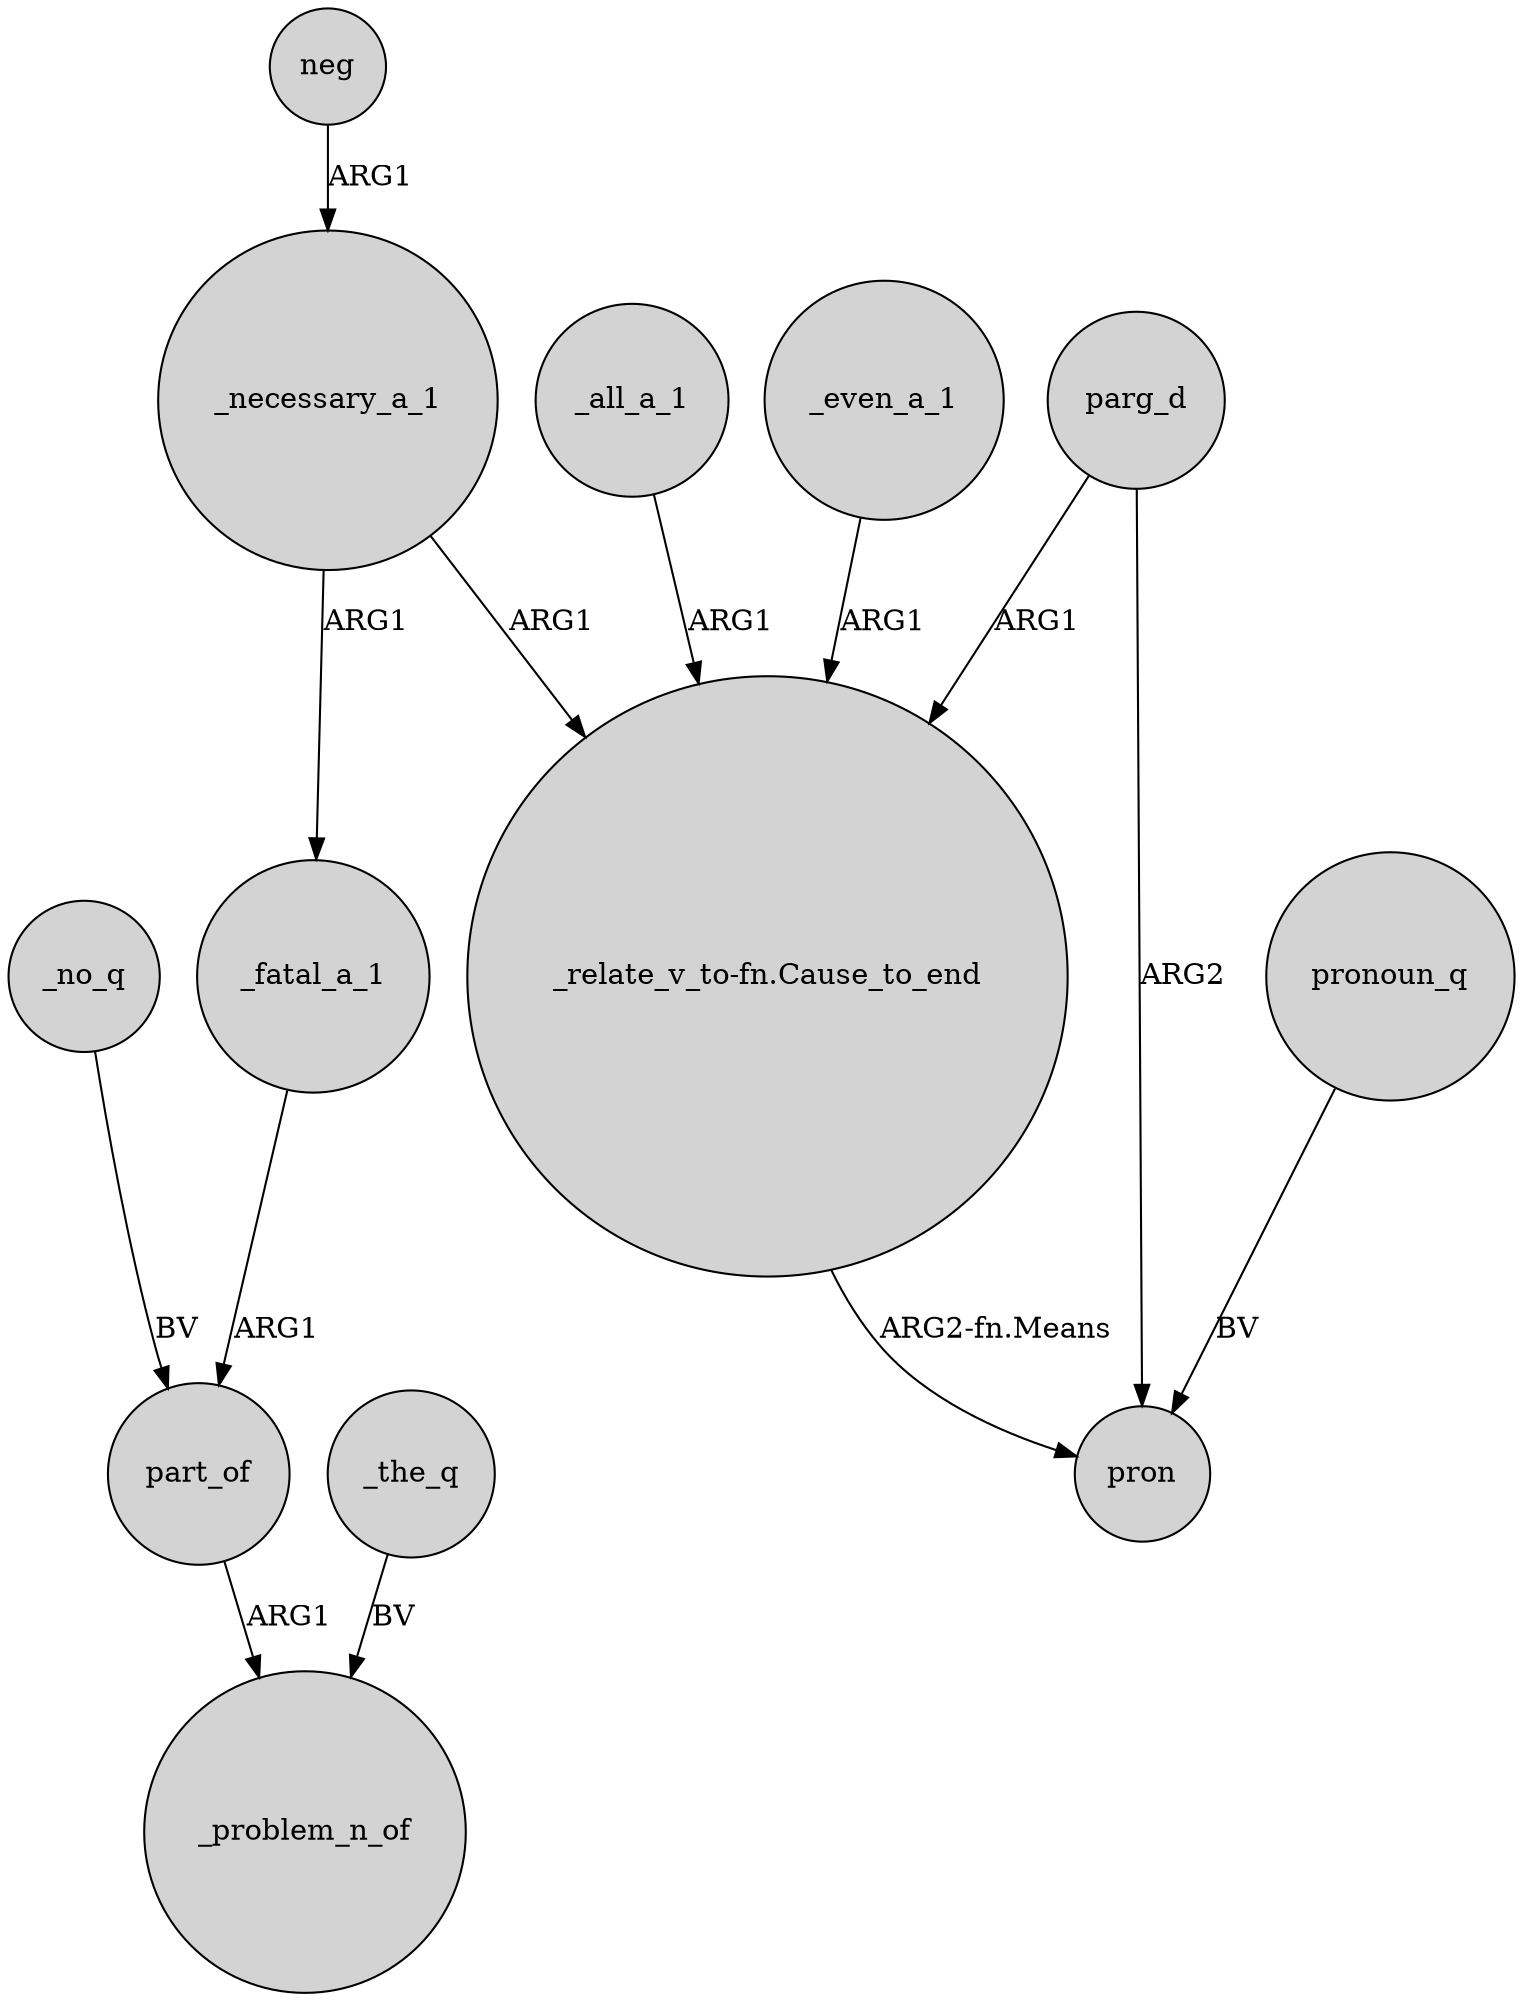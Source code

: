 digraph {
	node [shape=circle style=filled]
	parg_d -> "_relate_v_to-fn.Cause_to_end" [label=ARG1]
	_necessary_a_1 -> "_relate_v_to-fn.Cause_to_end" [label=ARG1]
	_necessary_a_1 -> _fatal_a_1 [label=ARG1]
	_no_q -> part_of [label=BV]
	part_of -> _problem_n_of [label=ARG1]
	_all_a_1 -> "_relate_v_to-fn.Cause_to_end" [label=ARG1]
	_fatal_a_1 -> part_of [label=ARG1]
	_the_q -> _problem_n_of [label=BV]
	pronoun_q -> pron [label=BV]
	neg -> _necessary_a_1 [label=ARG1]
	parg_d -> pron [label=ARG2]
	"_relate_v_to-fn.Cause_to_end" -> pron [label="ARG2-fn.Means"]
	_even_a_1 -> "_relate_v_to-fn.Cause_to_end" [label=ARG1]
}
